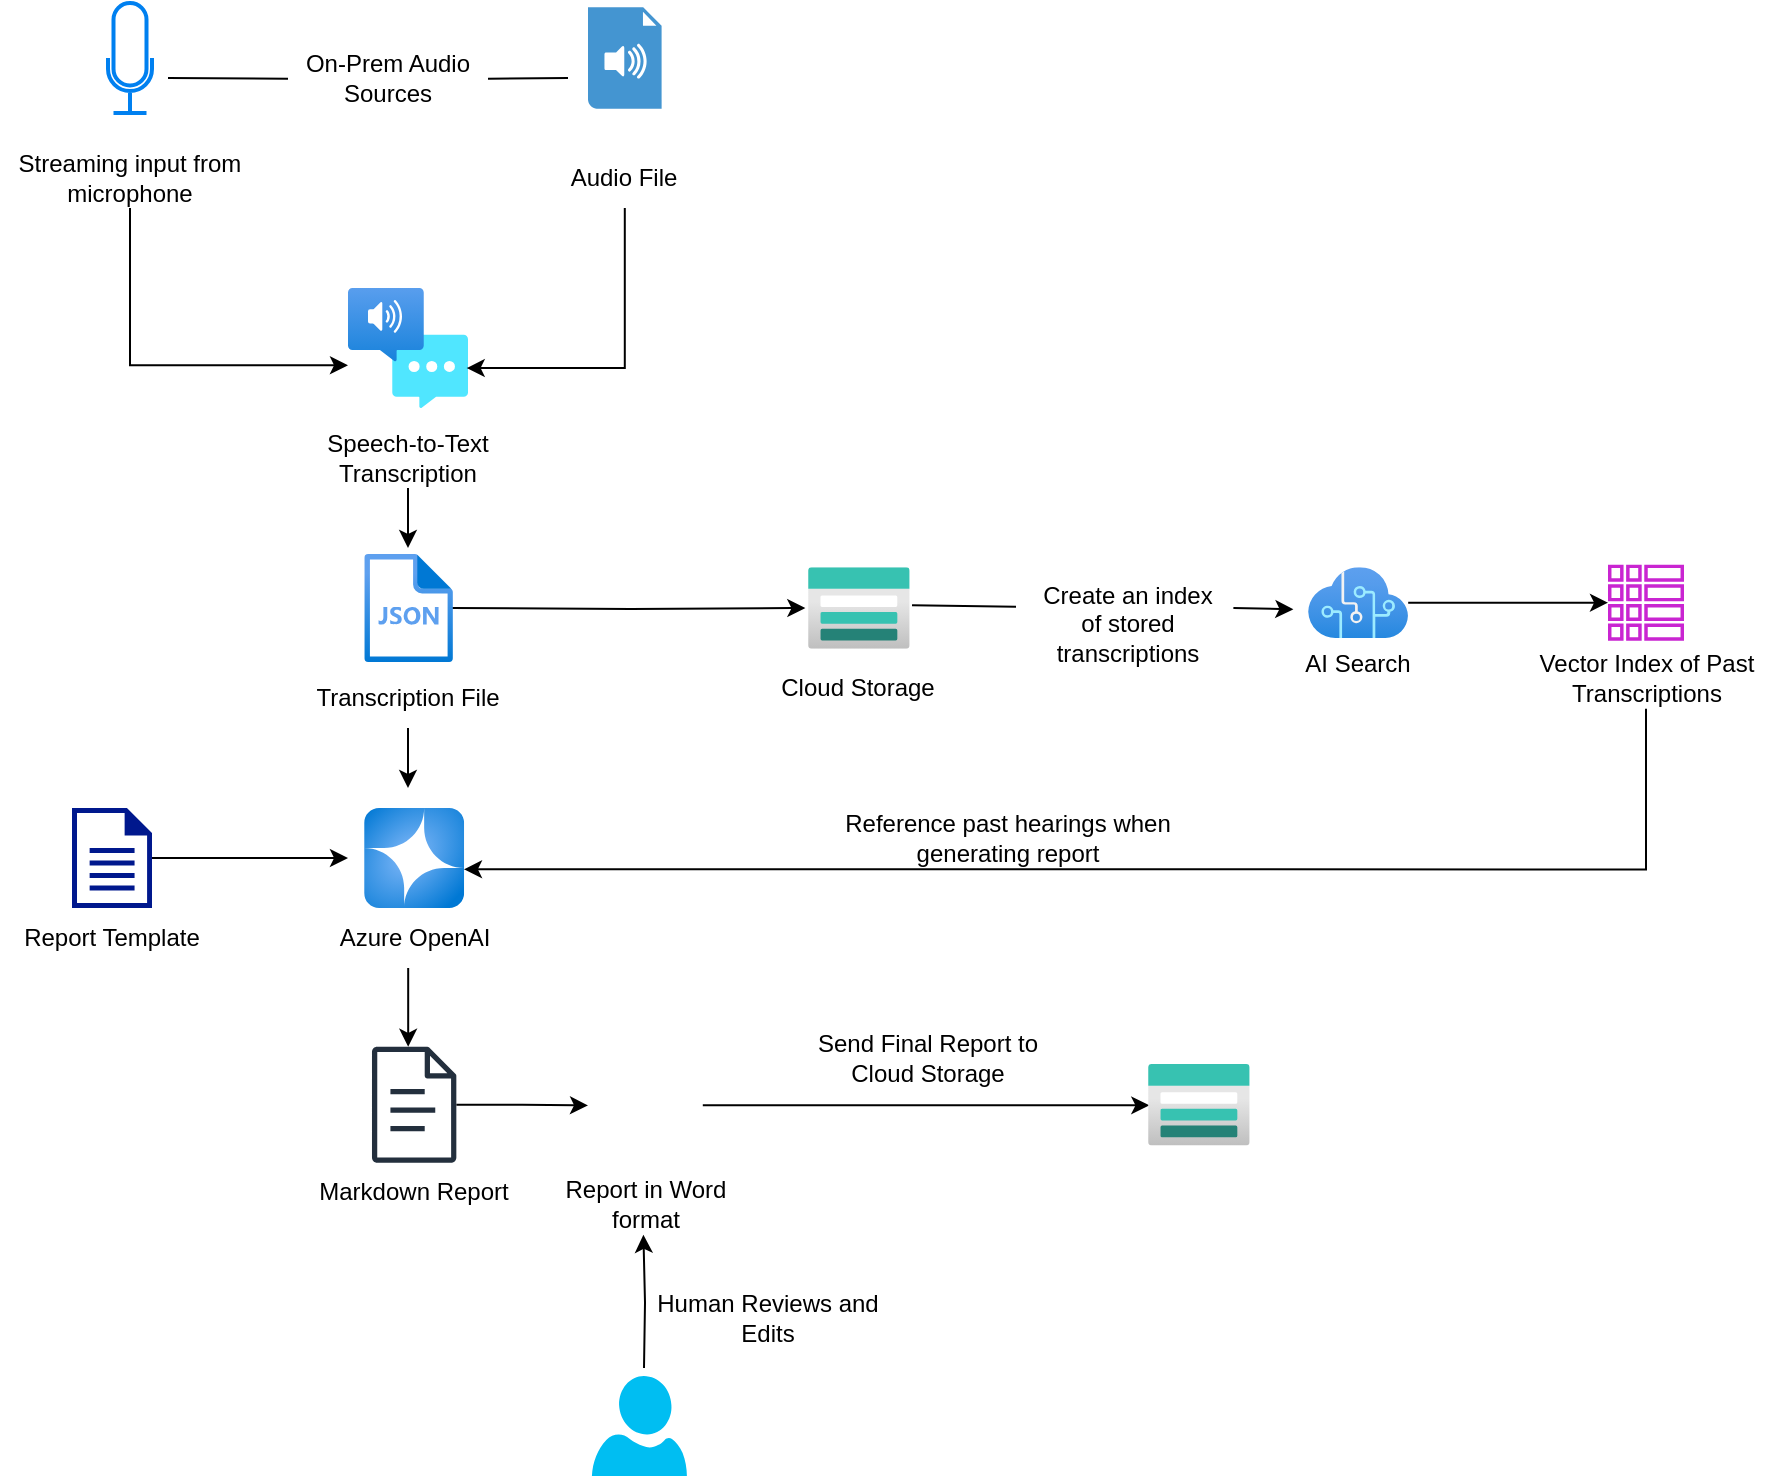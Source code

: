 <mxfile version="28.0.4">
  <diagram name="Page-1" id="pBW0TxAkRB4T2hC_oSxq">
    <mxGraphModel dx="1162" dy="816" grid="1" gridSize="10" guides="1" tooltips="1" connect="1" arrows="1" fold="1" page="1" pageScale="1" pageWidth="850" pageHeight="1100" math="0" shadow="0">
      <root>
        <mxCell id="0" />
        <mxCell id="1" parent="0" />
        <mxCell id="BZgDk4Co23ZIvbMKdtpm-1" value="" style="html=1;verticalLabelPosition=bottom;align=center;labelBackgroundColor=#ffffff;verticalAlign=top;strokeWidth=2;strokeColor=#0080F0;shadow=0;dashed=0;shape=mxgraph.ios7.icons.microphone;" parent="1" vertex="1">
          <mxGeometry x="250" y="57.5" width="22" height="55" as="geometry" />
        </mxCell>
        <mxCell id="BZgDk4Co23ZIvbMKdtpm-3" value="" style="shadow=0;dashed=0;html=1;strokeColor=none;fillColor=#4495D1;labelPosition=center;verticalLabelPosition=bottom;verticalAlign=top;align=center;outlineConnect=0;shape=mxgraph.veeam.audio_file;" parent="1" vertex="1">
          <mxGeometry x="490" y="59.6" width="36.8" height="50.8" as="geometry" />
        </mxCell>
        <mxCell id="BZgDk4Co23ZIvbMKdtpm-4" value="On-Prem Audio Sources" style="text;html=1;align=center;verticalAlign=middle;whiteSpace=wrap;rounded=0;" parent="1" vertex="1">
          <mxGeometry x="340" y="80.4" width="100" height="30" as="geometry" />
        </mxCell>
        <mxCell id="BZgDk4Co23ZIvbMKdtpm-5" value="Streaming input from microphone" style="text;html=1;align=center;verticalAlign=middle;whiteSpace=wrap;rounded=0;" parent="1" vertex="1">
          <mxGeometry x="196" y="130" width="130" height="30" as="geometry" />
        </mxCell>
        <mxCell id="BZgDk4Co23ZIvbMKdtpm-6" value="Audio File" style="text;html=1;align=center;verticalAlign=middle;whiteSpace=wrap;rounded=0;" parent="1" vertex="1">
          <mxGeometry x="478.4" y="130" width="60" height="30" as="geometry" />
        </mxCell>
        <mxCell id="BZgDk4Co23ZIvbMKdtpm-7" value="" style="endArrow=none;html=1;rounded=0;entryX=0;entryY=0.5;entryDx=0;entryDy=0;" parent="1" target="BZgDk4Co23ZIvbMKdtpm-4" edge="1">
          <mxGeometry width="50" height="50" relative="1" as="geometry">
            <mxPoint x="280" y="95" as="sourcePoint" />
            <mxPoint x="450" y="400" as="targetPoint" />
          </mxGeometry>
        </mxCell>
        <mxCell id="BZgDk4Co23ZIvbMKdtpm-9" value="" style="endArrow=none;html=1;rounded=0;entryX=1;entryY=0.5;entryDx=0;entryDy=0;" parent="1" target="BZgDk4Co23ZIvbMKdtpm-4" edge="1">
          <mxGeometry width="50" height="50" relative="1" as="geometry">
            <mxPoint x="480" y="95" as="sourcePoint" />
            <mxPoint x="450" y="400" as="targetPoint" />
          </mxGeometry>
        </mxCell>
        <mxCell id="BZgDk4Co23ZIvbMKdtpm-10" value="" style="image;aspect=fixed;html=1;points=[];align=center;fontSize=12;image=img/lib/azure2/ai_machine_learning/Speech_Services.svg;" parent="1" vertex="1">
          <mxGeometry x="370" y="200" width="60" height="60" as="geometry" />
        </mxCell>
        <mxCell id="BZgDk4Co23ZIvbMKdtpm-17" style="edgeStyle=orthogonalEdgeStyle;rounded=0;orthogonalLoop=1;jettySize=auto;html=1;exitX=0.5;exitY=1;exitDx=0;exitDy=0;" parent="1" source="BZgDk4Co23ZIvbMKdtpm-11" edge="1">
          <mxGeometry relative="1" as="geometry">
            <mxPoint x="400" y="330" as="targetPoint" />
          </mxGeometry>
        </mxCell>
        <mxCell id="BZgDk4Co23ZIvbMKdtpm-11" value="Speech-to-Text Transcription" style="text;html=1;align=center;verticalAlign=middle;whiteSpace=wrap;rounded=0;" parent="1" vertex="1">
          <mxGeometry x="350" y="270" width="100" height="30" as="geometry" />
        </mxCell>
        <mxCell id="BZgDk4Co23ZIvbMKdtpm-15" style="edgeStyle=orthogonalEdgeStyle;rounded=0;orthogonalLoop=1;jettySize=auto;html=1;exitX=0.5;exitY=1;exitDx=0;exitDy=0;entryX=0;entryY=0.644;entryDx=0;entryDy=0;entryPerimeter=0;" parent="1" source="BZgDk4Co23ZIvbMKdtpm-5" target="BZgDk4Co23ZIvbMKdtpm-10" edge="1">
          <mxGeometry relative="1" as="geometry" />
        </mxCell>
        <mxCell id="BZgDk4Co23ZIvbMKdtpm-16" style="edgeStyle=orthogonalEdgeStyle;rounded=0;orthogonalLoop=1;jettySize=auto;html=1;exitX=0.5;exitY=1;exitDx=0;exitDy=0;entryX=0.989;entryY=0.667;entryDx=0;entryDy=0;entryPerimeter=0;" parent="1" source="BZgDk4Co23ZIvbMKdtpm-6" target="BZgDk4Co23ZIvbMKdtpm-10" edge="1">
          <mxGeometry relative="1" as="geometry" />
        </mxCell>
        <mxCell id="BZgDk4Co23ZIvbMKdtpm-29" style="edgeStyle=orthogonalEdgeStyle;rounded=0;orthogonalLoop=1;jettySize=auto;html=1;exitX=0.5;exitY=1;exitDx=0;exitDy=0;" parent="1" source="BZgDk4Co23ZIvbMKdtpm-18" edge="1">
          <mxGeometry relative="1" as="geometry">
            <mxPoint x="400" y="450" as="targetPoint" />
          </mxGeometry>
        </mxCell>
        <mxCell id="BZgDk4Co23ZIvbMKdtpm-18" value="Transcription File" style="text;html=1;align=center;verticalAlign=middle;whiteSpace=wrap;rounded=0;" parent="1" vertex="1">
          <mxGeometry x="345" y="390" width="110" height="30" as="geometry" />
        </mxCell>
        <mxCell id="BZgDk4Co23ZIvbMKdtpm-19" value="" style="image;aspect=fixed;html=1;points=[];align=center;fontSize=12;image=img/lib/azure2/storage/Storage_Accounts.svg;" parent="1" vertex="1">
          <mxGeometry x="600" y="339.64" width="50.9" height="40.72" as="geometry" />
        </mxCell>
        <mxCell id="BZgDk4Co23ZIvbMKdtpm-21" style="edgeStyle=orthogonalEdgeStyle;rounded=0;orthogonalLoop=1;jettySize=auto;html=1;entryX=-0.026;entryY=0.5;entryDx=0;entryDy=0;entryPerimeter=0;" parent="1" target="BZgDk4Co23ZIvbMKdtpm-19" edge="1">
          <mxGeometry relative="1" as="geometry">
            <mxPoint x="421.823" y="360.0" as="sourcePoint" />
          </mxGeometry>
        </mxCell>
        <mxCell id="BZgDk4Co23ZIvbMKdtpm-22" value="Cloud Storage" style="text;html=1;align=center;verticalAlign=middle;whiteSpace=wrap;rounded=0;" parent="1" vertex="1">
          <mxGeometry x="570.45" y="385.36" width="110" height="30" as="geometry" />
        </mxCell>
        <mxCell id="BZgDk4Co23ZIvbMKdtpm-23" value="" style="image;aspect=fixed;html=1;points=[];align=center;fontSize=12;image=img/lib/azure2/ai_machine_learning/Azure_OpenAI.svg;" parent="1" vertex="1">
          <mxGeometry x="378.08" y="460" width="50" height="50" as="geometry" />
        </mxCell>
        <mxCell id="BZgDk4Co23ZIvbMKdtpm-36" style="edgeStyle=orthogonalEdgeStyle;rounded=0;orthogonalLoop=1;jettySize=auto;html=1;exitX=0.5;exitY=1;exitDx=0;exitDy=0;" parent="1" edge="1">
          <mxGeometry relative="1" as="geometry">
            <mxPoint x="400.08" y="540" as="sourcePoint" />
            <mxPoint x="400.1" y="579.4" as="targetPoint" />
          </mxGeometry>
        </mxCell>
        <mxCell id="BZgDk4Co23ZIvbMKdtpm-24" value="Azure OpenAI" style="text;html=1;align=center;verticalAlign=middle;whiteSpace=wrap;rounded=0;" parent="1" vertex="1">
          <mxGeometry x="354.62" y="510" width="96.92" height="30" as="geometry" />
        </mxCell>
        <mxCell id="BZgDk4Co23ZIvbMKdtpm-30" style="edgeStyle=orthogonalEdgeStyle;rounded=0;orthogonalLoop=1;jettySize=auto;html=1;exitX=1;exitY=0.5;exitDx=0;exitDy=0;exitPerimeter=0;" parent="1" source="BZgDk4Co23ZIvbMKdtpm-25" edge="1">
          <mxGeometry relative="1" as="geometry">
            <mxPoint x="370" y="485" as="targetPoint" />
          </mxGeometry>
        </mxCell>
        <mxCell id="BZgDk4Co23ZIvbMKdtpm-25" value="" style="sketch=0;aspect=fixed;pointerEvents=1;shadow=0;dashed=0;html=1;strokeColor=none;labelPosition=center;verticalLabelPosition=bottom;verticalAlign=top;align=center;fillColor=#00188D;shape=mxgraph.mscae.enterprise.document" parent="1" vertex="1">
          <mxGeometry x="232" y="460" width="40" height="50" as="geometry" />
        </mxCell>
        <mxCell id="BZgDk4Co23ZIvbMKdtpm-31" value="Report Template" style="text;html=1;align=center;verticalAlign=middle;whiteSpace=wrap;rounded=0;" parent="1" vertex="1">
          <mxGeometry x="203" y="510" width="98" height="30" as="geometry" />
        </mxCell>
        <mxCell id="BZgDk4Co23ZIvbMKdtpm-42" style="edgeStyle=orthogonalEdgeStyle;rounded=0;orthogonalLoop=1;jettySize=auto;html=1;entryX=0.013;entryY=0.507;entryDx=0;entryDy=0;entryPerimeter=0;" parent="1" source="BZgDk4Co23ZIvbMKdtpm-33" target="vu0VyWq9hRMMnk1gihBg-16" edge="1">
          <mxGeometry relative="1" as="geometry" />
        </mxCell>
        <mxCell id="BZgDk4Co23ZIvbMKdtpm-33" value="" style="shape=image;html=1;verticalAlign=top;verticalLabelPosition=bottom;labelBackgroundColor=#ffffff;imageAspect=0;aspect=fixed;image=https://cdn3.iconfinder.com/data/icons/brands-applications/512/Doc_B-128.png" parent="1" vertex="1">
          <mxGeometry x="490" y="580" width="57.4" height="57.4" as="geometry" />
        </mxCell>
        <mxCell id="BZgDk4Co23ZIvbMKdtpm-35" style="edgeStyle=orthogonalEdgeStyle;rounded=0;orthogonalLoop=1;jettySize=auto;html=1;entryX=0;entryY=0.5;entryDx=0;entryDy=0;" parent="1" source="BZgDk4Co23ZIvbMKdtpm-34" target="BZgDk4Co23ZIvbMKdtpm-33" edge="1">
          <mxGeometry relative="1" as="geometry" />
        </mxCell>
        <mxCell id="BZgDk4Co23ZIvbMKdtpm-34" value="" style="sketch=0;outlineConnect=0;fontColor=#232F3E;gradientColor=none;fillColor=#232F3D;strokeColor=none;dashed=0;verticalLabelPosition=bottom;verticalAlign=top;align=center;html=1;fontSize=12;fontStyle=0;aspect=fixed;pointerEvents=1;shape=mxgraph.aws4.document;" parent="1" vertex="1">
          <mxGeometry x="381.89" y="579.4" width="42.38" height="58" as="geometry" />
        </mxCell>
        <mxCell id="BZgDk4Co23ZIvbMKdtpm-37" value="Markdown Report" style="text;html=1;align=center;verticalAlign=middle;whiteSpace=wrap;rounded=0;" parent="1" vertex="1">
          <mxGeometry x="353.54" y="637.4" width="98" height="30" as="geometry" />
        </mxCell>
        <mxCell id="BZgDk4Co23ZIvbMKdtpm-38" value="Report in Word format" style="text;html=1;align=center;verticalAlign=middle;whiteSpace=wrap;rounded=0;" parent="1" vertex="1">
          <mxGeometry x="469.7" y="643.4" width="98" height="30" as="geometry" />
        </mxCell>
        <mxCell id="BZgDk4Co23ZIvbMKdtpm-40" style="edgeStyle=orthogonalEdgeStyle;rounded=0;orthogonalLoop=1;jettySize=auto;html=1;entryX=0.5;entryY=1;entryDx=0;entryDy=0;" parent="1" edge="1">
          <mxGeometry relative="1" as="geometry">
            <mxPoint x="518" y="740" as="sourcePoint" />
            <mxPoint x="517.7" y="673.4" as="targetPoint" />
          </mxGeometry>
        </mxCell>
        <mxCell id="BZgDk4Co23ZIvbMKdtpm-39" value="" style="verticalLabelPosition=bottom;html=1;verticalAlign=top;align=center;strokeColor=none;fillColor=#00BEF2;shape=mxgraph.azure.user;" parent="1" vertex="1">
          <mxGeometry x="491.95" y="744" width="47.5" height="50" as="geometry" />
        </mxCell>
        <mxCell id="BZgDk4Co23ZIvbMKdtpm-41" value="Human Reviews and Edits" style="text;html=1;align=center;verticalAlign=middle;whiteSpace=wrap;rounded=0;" parent="1" vertex="1">
          <mxGeometry x="520" y="700" width="120" height="30" as="geometry" />
        </mxCell>
        <mxCell id="BZgDk4Co23ZIvbMKdtpm-43" value="Send Final Report to Cloud Storage" style="text;html=1;align=center;verticalAlign=middle;whiteSpace=wrap;rounded=0;" parent="1" vertex="1">
          <mxGeometry x="600" y="570" width="120" height="30" as="geometry" />
        </mxCell>
        <mxCell id="vu0VyWq9hRMMnk1gihBg-13" style="edgeStyle=orthogonalEdgeStyle;rounded=0;orthogonalLoop=1;jettySize=auto;html=1;" edge="1" parent="1" source="vu0VyWq9hRMMnk1gihBg-2" target="vu0VyWq9hRMMnk1gihBg-12">
          <mxGeometry relative="1" as="geometry">
            <mxPoint x="950" y="357.32" as="targetPoint" />
          </mxGeometry>
        </mxCell>
        <mxCell id="vu0VyWq9hRMMnk1gihBg-2" value="" style="image;aspect=fixed;html=1;points=[];align=center;fontSize=12;image=img/lib/azure2/ai_machine_learning/Cognitive_Services.svg;" vertex="1" parent="1">
          <mxGeometry x="850" y="339.64" width="50.09" height="35.36" as="geometry" />
        </mxCell>
        <mxCell id="vu0VyWq9hRMMnk1gihBg-3" value="" style="image;aspect=fixed;html=1;points=[];align=center;fontSize=12;image=img/lib/azure2/general/Templates.svg;" vertex="1" parent="1">
          <mxGeometry x="378.08" y="333" width="44.47" height="54" as="geometry" />
        </mxCell>
        <mxCell id="vu0VyWq9hRMMnk1gihBg-4" value="AI Search" style="text;html=1;align=center;verticalAlign=middle;whiteSpace=wrap;rounded=0;" vertex="1" parent="1">
          <mxGeometry x="820.05" y="380.36" width="110" height="15.36" as="geometry" />
        </mxCell>
        <mxCell id="vu0VyWq9hRMMnk1gihBg-6" value="Create an index of stored transcriptions" style="text;html=1;align=center;verticalAlign=middle;whiteSpace=wrap;rounded=0;" vertex="1" parent="1">
          <mxGeometry x="710" y="327.68" width="100" height="80" as="geometry" />
        </mxCell>
        <mxCell id="vu0VyWq9hRMMnk1gihBg-10" value="" style="endArrow=none;html=1;rounded=0;exitX=1.022;exitY=0.467;exitDx=0;exitDy=0;exitPerimeter=0;entryX=-0.06;entryY=0.396;entryDx=0;entryDy=0;entryPerimeter=0;" edge="1" parent="1" source="BZgDk4Co23ZIvbMKdtpm-19" target="vu0VyWq9hRMMnk1gihBg-6">
          <mxGeometry width="50" height="50" relative="1" as="geometry">
            <mxPoint x="690" y="270" as="sourcePoint" />
            <mxPoint x="740" y="220" as="targetPoint" />
          </mxGeometry>
        </mxCell>
        <mxCell id="vu0VyWq9hRMMnk1gihBg-11" value="" style="endArrow=classic;html=1;rounded=0;exitX=1.027;exitY=0.404;exitDx=0;exitDy=0;exitPerimeter=0;entryX=-0.146;entryY=0.595;entryDx=0;entryDy=0;entryPerimeter=0;" edge="1" parent="1" source="vu0VyWq9hRMMnk1gihBg-6" target="vu0VyWq9hRMMnk1gihBg-2">
          <mxGeometry width="50" height="50" relative="1" as="geometry">
            <mxPoint x="830" y="280" as="sourcePoint" />
            <mxPoint x="880" y="230" as="targetPoint" />
          </mxGeometry>
        </mxCell>
        <mxCell id="vu0VyWq9hRMMnk1gihBg-12" value="" style="sketch=0;outlineConnect=0;fontColor=#232F3E;gradientColor=none;fillColor=#C925D1;strokeColor=none;dashed=0;verticalLabelPosition=bottom;verticalAlign=top;align=center;html=1;fontSize=12;fontStyle=0;aspect=fixed;pointerEvents=1;shape=mxgraph.aws4.global_secondary_index;" vertex="1" parent="1">
          <mxGeometry x="1000" y="338.32" width="38" height="38" as="geometry" />
        </mxCell>
        <mxCell id="vu0VyWq9hRMMnk1gihBg-14" value="Vector Index of Past Transcriptions" style="text;html=1;align=center;verticalAlign=middle;whiteSpace=wrap;rounded=0;" vertex="1" parent="1">
          <mxGeometry x="960.5" y="380.36" width="117" height="30" as="geometry" />
        </mxCell>
        <mxCell id="vu0VyWq9hRMMnk1gihBg-15" style="edgeStyle=orthogonalEdgeStyle;rounded=0;orthogonalLoop=1;jettySize=auto;html=1;entryX=0.998;entryY=0.613;entryDx=0;entryDy=0;entryPerimeter=0;" edge="1" parent="1" source="vu0VyWq9hRMMnk1gihBg-14" target="BZgDk4Co23ZIvbMKdtpm-23">
          <mxGeometry relative="1" as="geometry">
            <Array as="points">
              <mxPoint x="1019" y="491" />
            </Array>
          </mxGeometry>
        </mxCell>
        <mxCell id="vu0VyWq9hRMMnk1gihBg-16" value="" style="image;aspect=fixed;html=1;points=[];align=center;fontSize=12;image=img/lib/azure2/storage/Storage_Accounts.svg;" vertex="1" parent="1">
          <mxGeometry x="770" y="588.04" width="50.9" height="40.72" as="geometry" />
        </mxCell>
        <mxCell id="vu0VyWq9hRMMnk1gihBg-17" value="Reference past hearings when generating report" style="text;html=1;align=center;verticalAlign=middle;whiteSpace=wrap;rounded=0;" vertex="1" parent="1">
          <mxGeometry x="610" y="460" width="180" height="30" as="geometry" />
        </mxCell>
      </root>
    </mxGraphModel>
  </diagram>
</mxfile>
